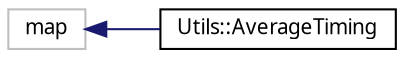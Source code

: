 digraph "Graphical Class Hierarchy"
{
 // LATEX_PDF_SIZE
  edge [fontname="Arial.ttf",fontsize="10",labelfontname="Arial.ttf",labelfontsize="10"];
  node [fontname="Arial.ttf",fontsize="10",shape=record];
  rankdir="LR";
  Node138 [label="map",height=0.2,width=0.4,color="grey75", fillcolor="white", style="filled",tooltip=" "];
  Node138 -> Node0 [dir="back",color="midnightblue",fontsize="10",style="solid",fontname="Arial.ttf"];
  Node0 [label="Utils::AverageTiming",height=0.2,width=0.4,color="black", fillcolor="white", style="filled",URL="$class_utils_1_1_average_timing.html",tooltip="Singleton timing class for average measurement of different timing blocks in loops."];
}
